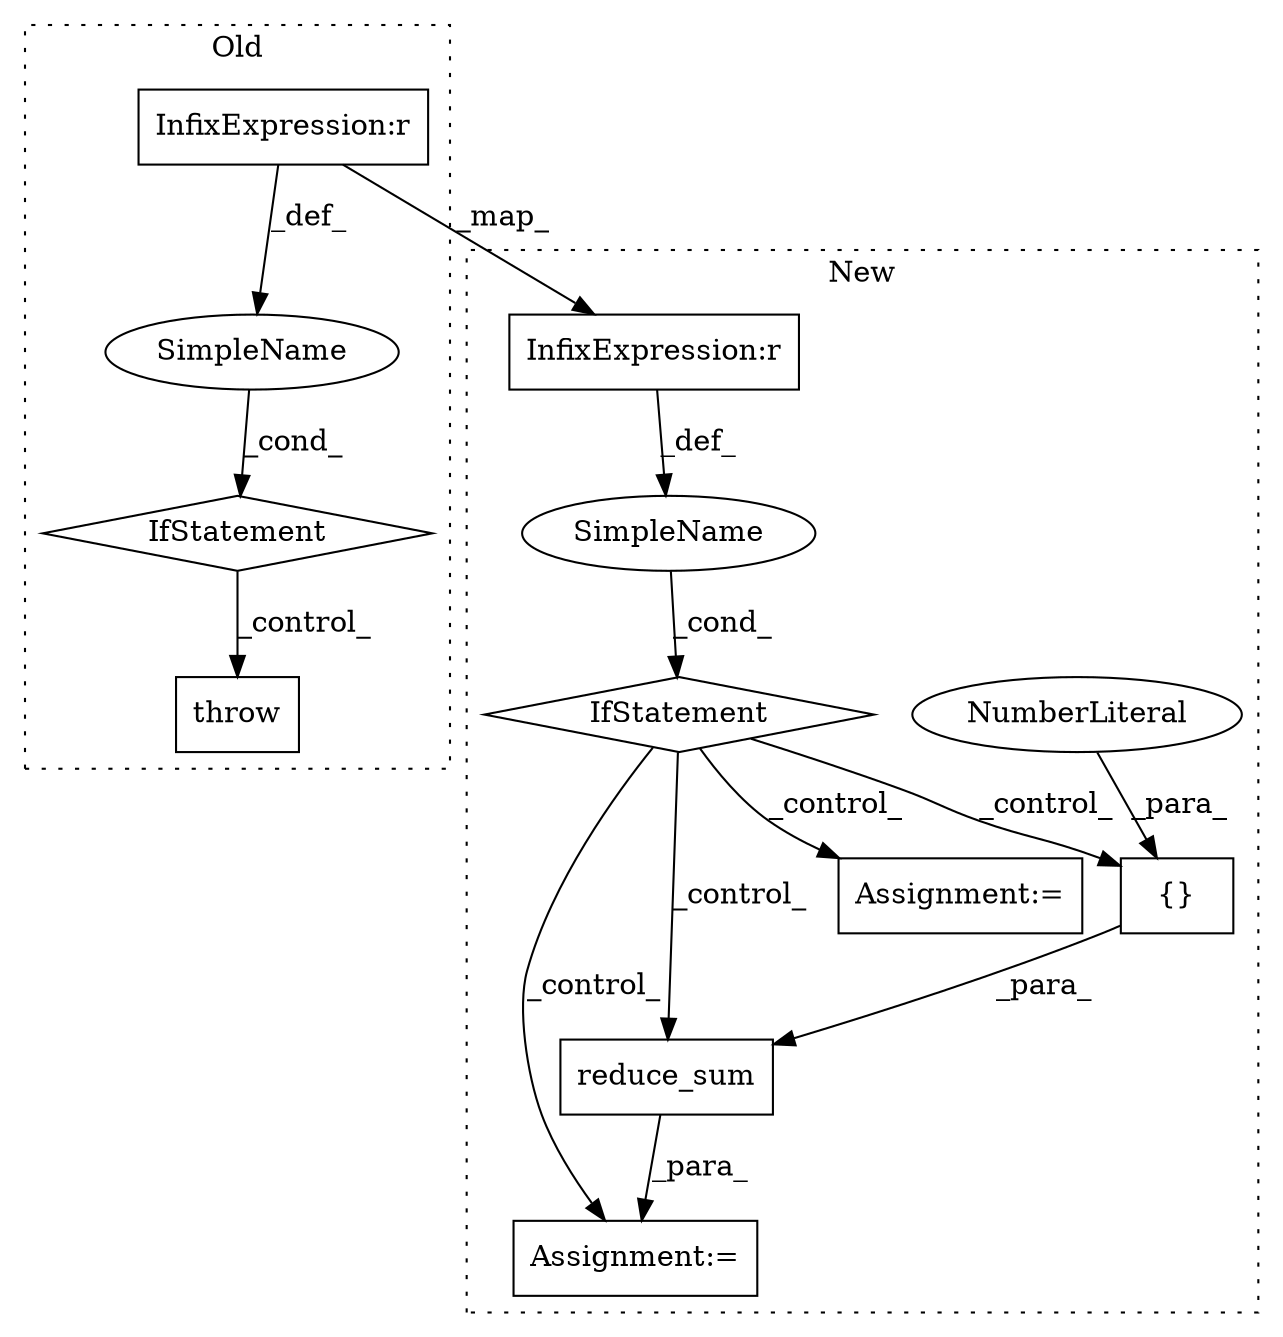 digraph G {
subgraph cluster0 {
1 [label="throw" a="53" s="8385" l="6" shape="box"];
7 [label="InfixExpression:r" a="27" s="8367" l="4" shape="box"];
9 [label="IfStatement" a="25" s="8353,8375" l="4,2" shape="diamond"];
12 [label="SimpleName" a="42" s="" l="" shape="ellipse"];
label = "Old";
style="dotted";
}
subgraph cluster1 {
2 [label="reduce_sum" a="32" s="9000,9063" l="11,1" shape="box"];
3 [label="IfStatement" a="25" s="8674,8696" l="4,2" shape="diamond"];
4 [label="SimpleName" a="42" s="" l="" shape="ellipse"];
5 [label="Assignment:=" a="7" s="8987" l="1" shape="box"];
6 [label="Assignment:=" a="7" s="8860" l="1" shape="box"];
8 [label="InfixExpression:r" a="27" s="8688" l="4" shape="box"];
10 [label="{}" a="4" s="9060,9062" l="1,1" shape="box"];
11 [label="NumberLiteral" a="34" s="9061" l="1" shape="ellipse"];
label = "New";
style="dotted";
}
2 -> 5 [label="_para_"];
3 -> 10 [label="_control_"];
3 -> 6 [label="_control_"];
3 -> 2 [label="_control_"];
3 -> 5 [label="_control_"];
4 -> 3 [label="_cond_"];
7 -> 8 [label="_map_"];
7 -> 12 [label="_def_"];
8 -> 4 [label="_def_"];
9 -> 1 [label="_control_"];
10 -> 2 [label="_para_"];
11 -> 10 [label="_para_"];
12 -> 9 [label="_cond_"];
}